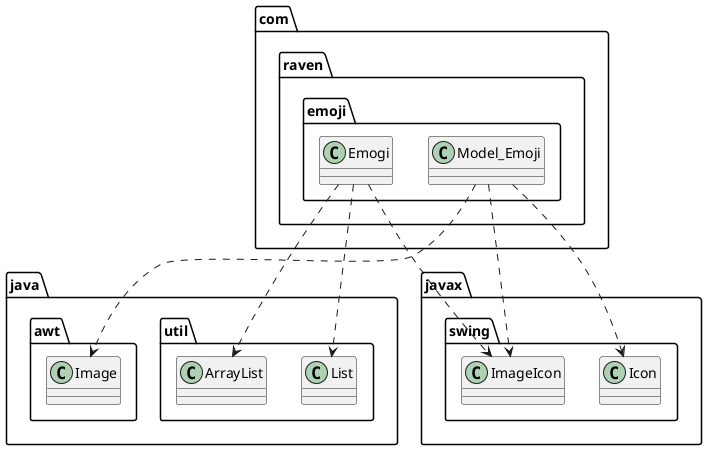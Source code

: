 @startuml
class com.raven.emoji.Emogi
class com.raven.emoji.Model_Emoji
class java.awt.Image
class java.util.ArrayList
class java.util.List
class javax.swing.Icon
class javax.swing.ImageIcon
com.raven.emoji.Emogi ..> java.util.ArrayList
com.raven.emoji.Emogi ..> java.util.List
com.raven.emoji.Emogi ..> javax.swing.ImageIcon
com.raven.emoji.Model_Emoji ..> java.awt.Image
com.raven.emoji.Model_Emoji ..> javax.swing.Icon
com.raven.emoji.Model_Emoji ..> javax.swing.ImageIcon
@enduml